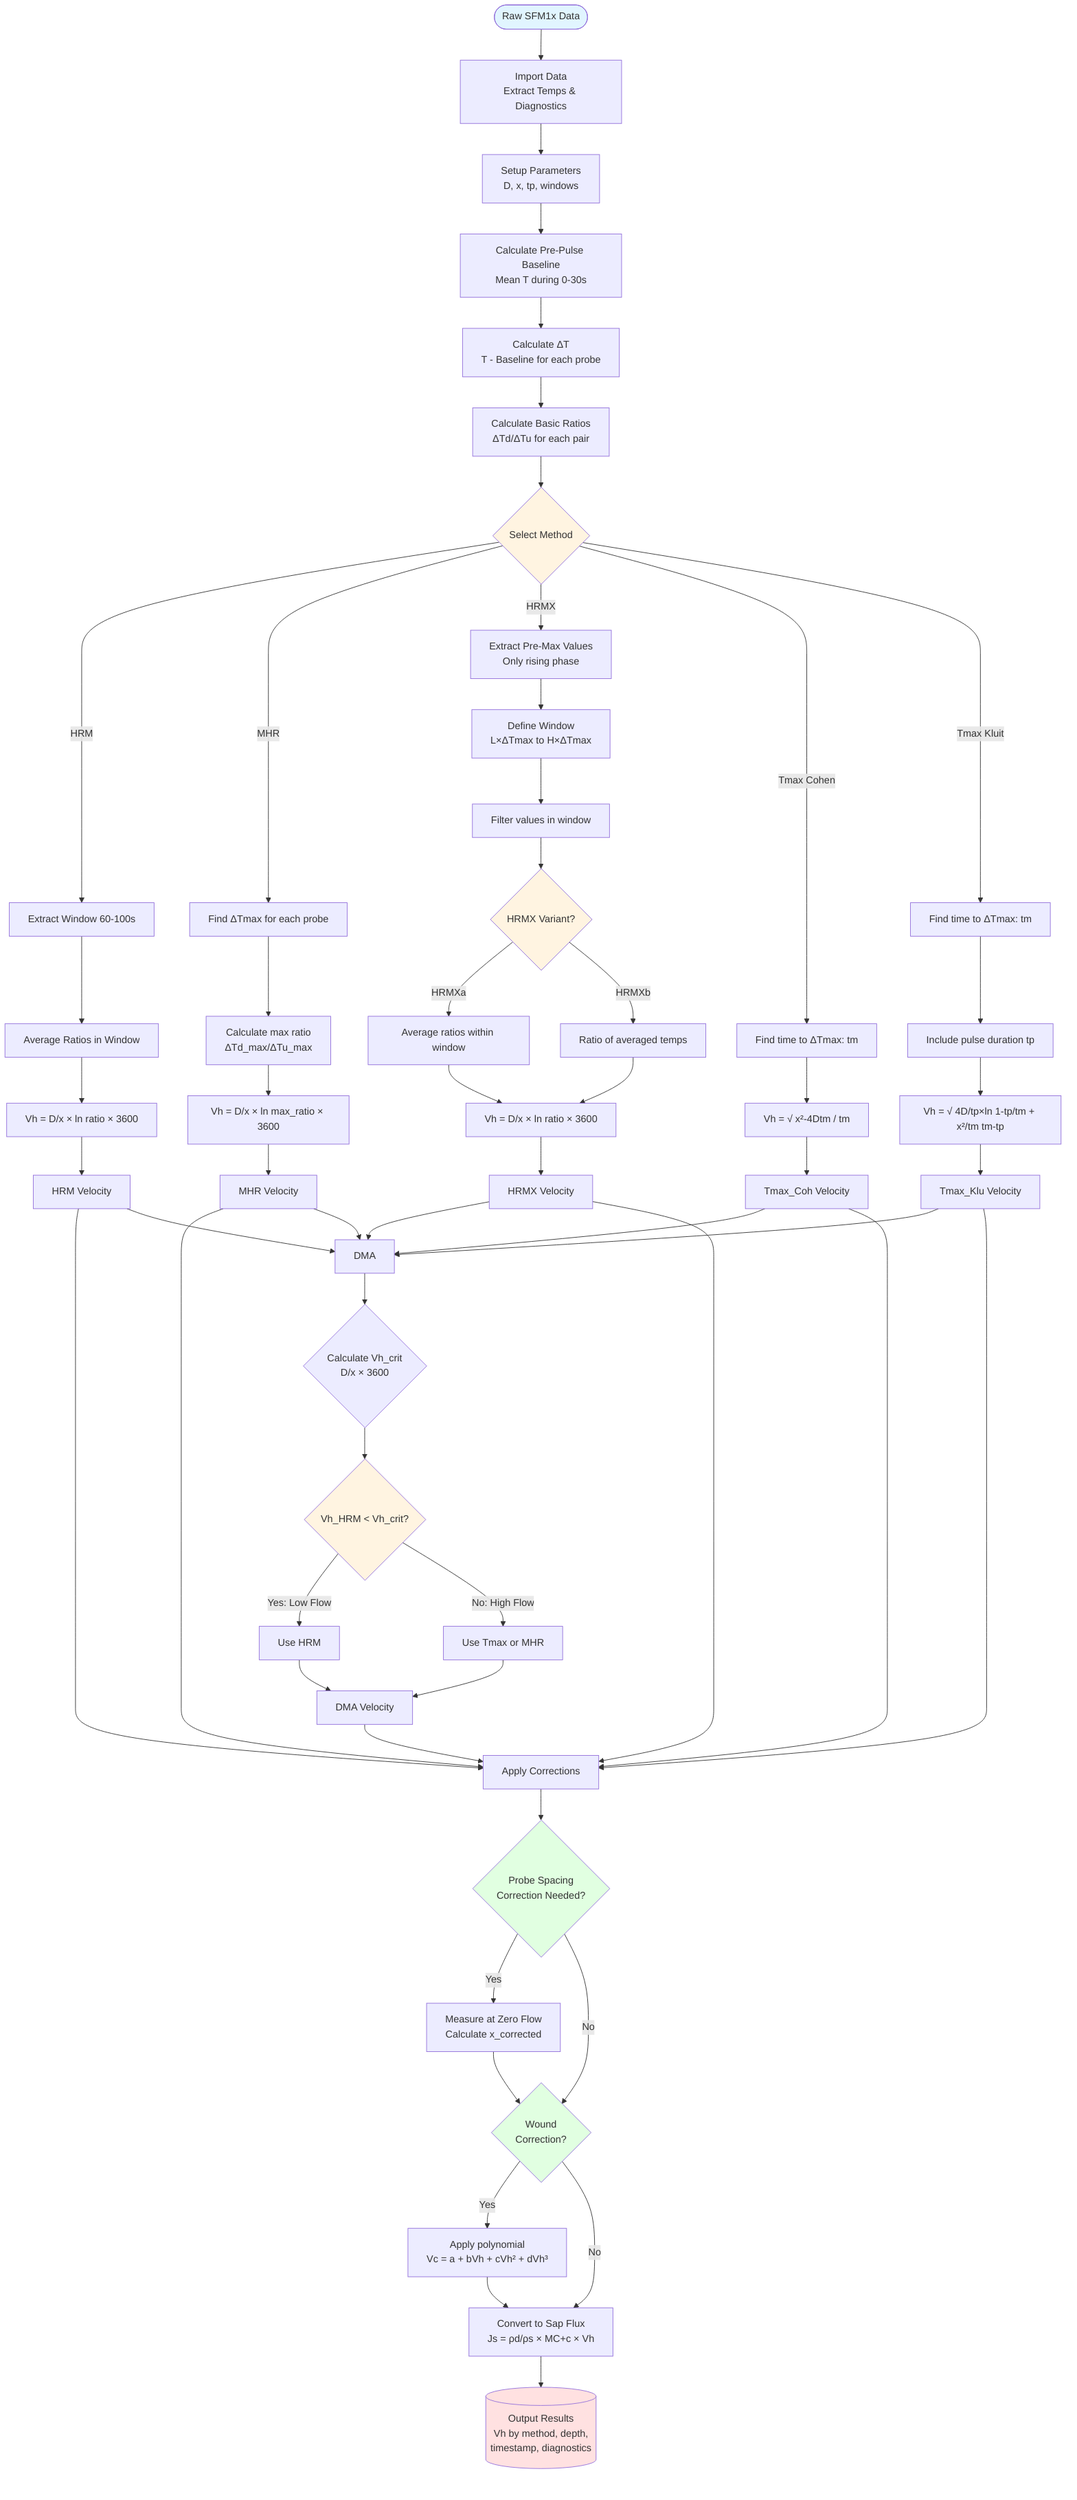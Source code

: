 graph TB
    Start([Raw SFM1x Data]) --> Import[Import Data<br/>Extract Temps & Diagnostics]
    Import --> Setup[Setup Parameters<br/>D, x, tp, windows]
    Setup --> Baseline[Calculate Pre-Pulse Baseline<br/>Mean T during 0-30s]
    Baseline --> DeltaT[Calculate ΔT<br/>T - Baseline for each probe]
    DeltaT --> Ratios[Calculate Basic Ratios<br/>ΔTd/ΔTu for each pair]

    Ratios --> Methods{Select Method}

    Methods -->|HRM| HRM1[Extract Window 60-100s]
    HRM1 --> HRM2[Average Ratios in Window]
    HRM2 --> HRM3[Vh = D/x × ln ratio × 3600]
    HRM3 --> HRMOut[HRM Velocity]

    Methods -->|MHR| MHR1[Find ΔTmax for each probe]
    MHR1 --> MHR2[Calculate max ratio<br/>ΔTd_max/ΔTu_max]
    MHR2 --> MHR3[Vh = D/x × ln max_ratio × 3600]
    MHR3 --> MHROut[MHR Velocity]

    Methods -->|HRMX| HRMX1[Extract Pre-Max Values<br/>Only rising phase]
    HRMX1 --> HRMX2[Define Window<br/>L×ΔTmax to H×ΔTmax]
    HRMX2 --> HRMX3[Filter values in window]
    HRMX3 --> HRMXChoice{HRMX Variant?}
    HRMXChoice -->|HRMXa| HRMXa[Average ratios within window]
    HRMXChoice -->|HRMXb| HRMXb[Ratio of averaged temps]
    HRMXa --> HRMX4[Vh = D/x × ln ratio × 3600]
    HRMXb --> HRMX4
    HRMX4 --> HRMXOut[HRMX Velocity]

    Methods -->|Tmax Cohen| TC1[Find time to ΔTmax: tm]
    TC1 --> TC2[Vh = √ x²-4Dtm / tm]
    TC2 --> TCOut[Tmax_Coh Velocity]

    Methods -->|Tmax Kluit| TK1[Find time to ΔTmax: tm]
    TK1 --> TK2[Include pulse duration tp]
    TK2 --> TK3[Vh = √ 4D/tp×ln 1-tp/tm + x²/tm tm-tp]
    TK3 --> TKOut[Tmax_Klu Velocity]

    HRMOut --> Correct
    MHROut --> Correct

    HRMOut --> DMA
    TKOut --> DMA
	  TCOut --> DMA
	  MHROut --> DMA
	  HRMXOut --> DMA
    DMA --> DMA1{Calculate Vh_crit<br/>D/x × 3600}
    DMA1 --> DMA2{Vh_HRM < Vh_crit?}
    DMA2 -->|Yes: Low Flow| DMA3[Use HRM]
    DMA2 -->|No: High Flow| DMA4[Use Tmax or MHR]
    DMA3 --> DMAOut[DMA Velocity]
    DMA4 --> DMAOut

    HRMXOut --> Correct
    TCOut --> Correct
    DMAOut --> Correct
    TKOut --> Correct

    Correct[Apply Corrections] --> Space{Probe Spacing<br/>Correction Needed?}
    Space -->|Yes| SpaceCorr[Measure at Zero Flow<br/>Calculate x_corrected]
    Space -->|No| Wound
    SpaceCorr --> Wound{Wound<br/>Correction?}

    Wound -->|Yes| WoundCorr[Apply polynomial<br/>Vc = a + bVh + cVh² + dVh³]
    Wound -->|No| Convert
    WoundCorr --> Convert[Convert to Sap Flux<br/>Js = ρd/ρs × MC+c × Vh]

    Convert --> Output[(Output Results<br/>Vh by method, depth,<br/>timestamp, diagnostics)]

    style Start fill:#e1f5ff
    style Output fill:#ffe1e1
    style Methods fill:#fff4e1
    style DMA2 fill:#fff4e1
    style HRMXChoice fill:#fff4e1
    style Space fill:#e1ffe1
    style Wound fill:#e1ffe1